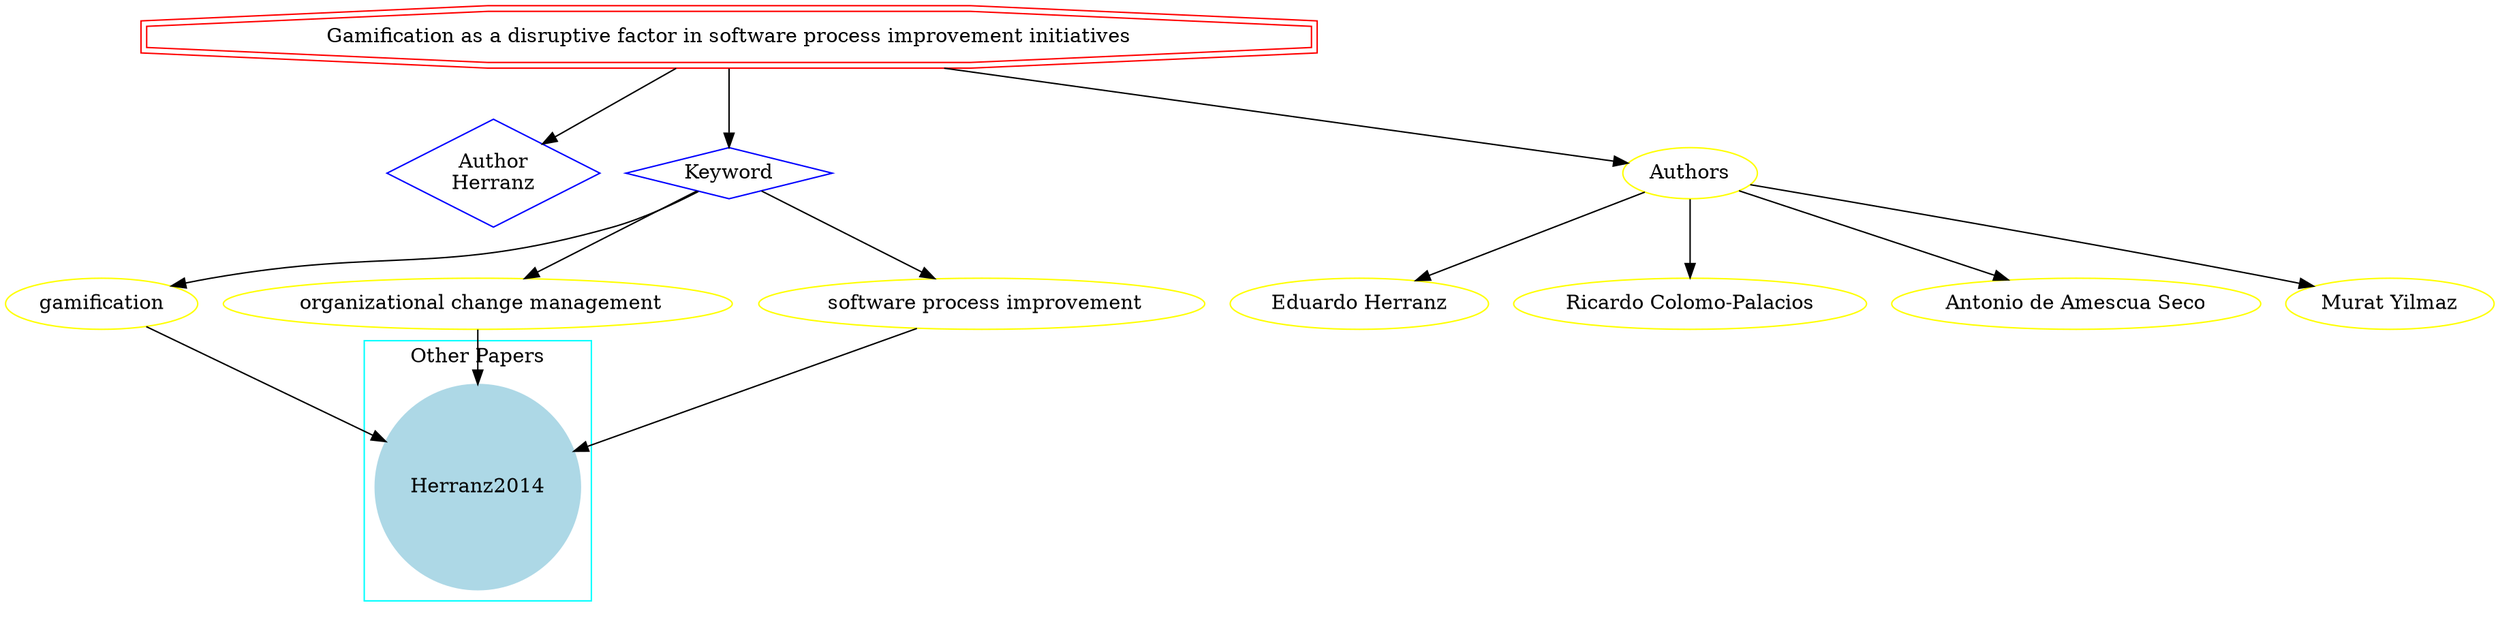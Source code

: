 strict digraph mind_map97 {
	node [color=red shape=doubleoctagon]
	"Gamification as a disruptive factor in software process improvement initiatives"
	node [color=blue shape=diamond]
	"Author
Herranz"
	Keyword
	"Gamification as a disruptive factor in software process improvement initiatives" -> "Author
Herranz"
	"Gamification as a disruptive factor in software process improvement initiatives" -> Keyword
	node [color=yellow shape=ellipse]
	gamification
	Keyword -> gamification
	" organizational change management"
	Keyword -> " organizational change management"
	" software process improvement"
	Keyword -> " software process improvement"
	subgraph cluster_0 {
		node [style=filled]
		node [color=lightblue shape=circle]
		label="Other Papers"
		color=cyan
		Herranz2014
	}
	gamification -> Herranz2014
	" organizational change management" -> Herranz2014
	" software process improvement" -> Herranz2014
	"Gamification as a disruptive factor in software process improvement initiatives" -> Authors
	Authors -> "Eduardo Herranz"
	Authors -> "Ricardo Colomo-Palacios"
	Authors -> "Antonio de Amescua Seco"
	Authors -> "Murat Yilmaz"
}
